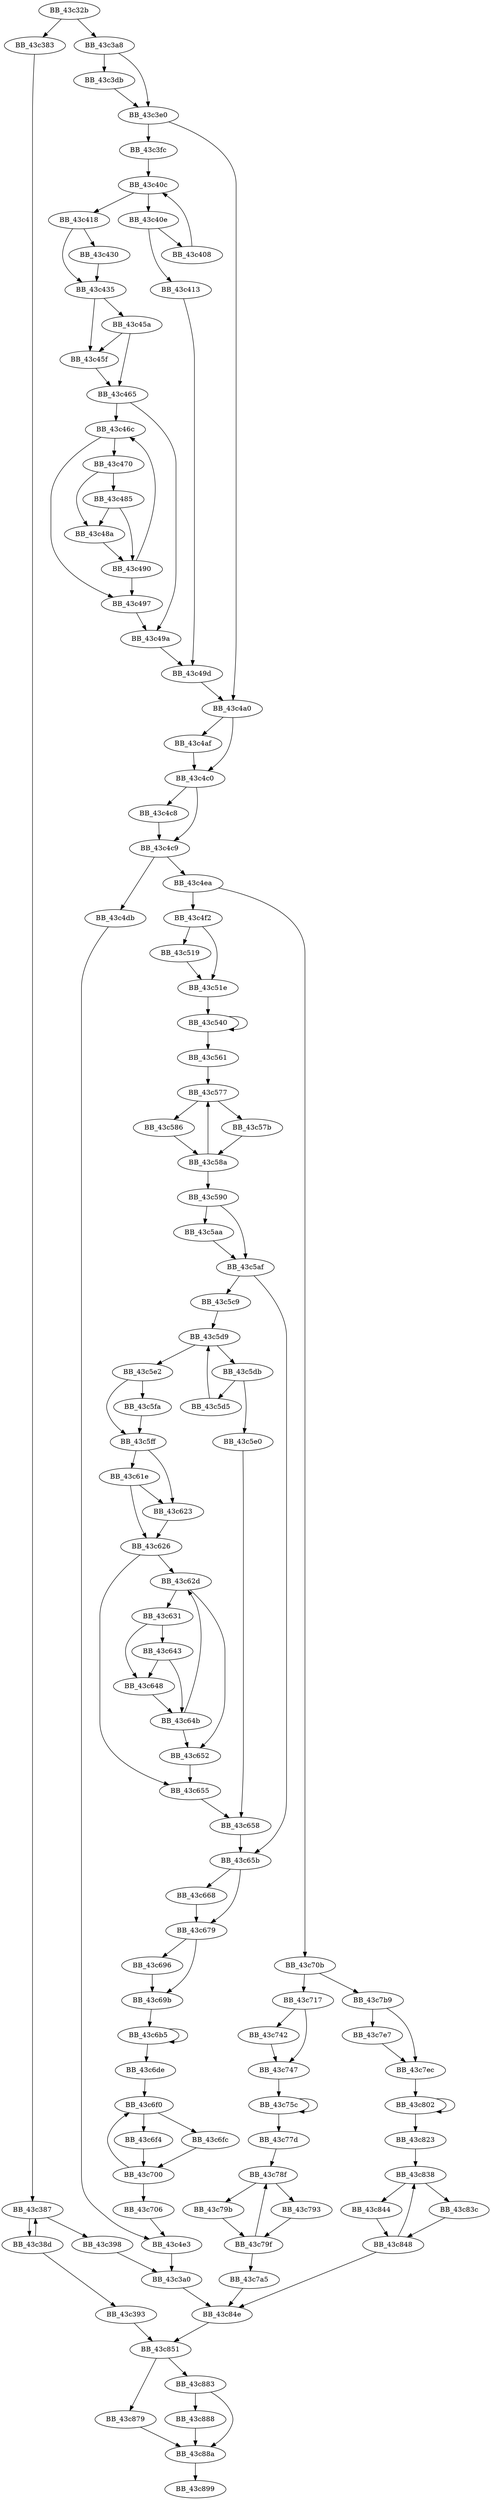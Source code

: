 DiGraph sub_43C32B{
BB_43c32b->BB_43c383
BB_43c32b->BB_43c3a8
BB_43c383->BB_43c387
BB_43c387->BB_43c38d
BB_43c387->BB_43c398
BB_43c38d->BB_43c387
BB_43c38d->BB_43c393
BB_43c393->BB_43c851
BB_43c398->BB_43c3a0
BB_43c3a0->BB_43c84e
BB_43c3a8->BB_43c3db
BB_43c3a8->BB_43c3e0
BB_43c3db->BB_43c3e0
BB_43c3e0->BB_43c3fc
BB_43c3e0->BB_43c4a0
BB_43c3fc->BB_43c40c
BB_43c408->BB_43c40c
BB_43c40c->BB_43c40e
BB_43c40c->BB_43c418
BB_43c40e->BB_43c408
BB_43c40e->BB_43c413
BB_43c413->BB_43c49d
BB_43c418->BB_43c430
BB_43c418->BB_43c435
BB_43c430->BB_43c435
BB_43c435->BB_43c45a
BB_43c435->BB_43c45f
BB_43c45a->BB_43c45f
BB_43c45a->BB_43c465
BB_43c45f->BB_43c465
BB_43c465->BB_43c46c
BB_43c465->BB_43c49a
BB_43c46c->BB_43c470
BB_43c46c->BB_43c497
BB_43c470->BB_43c485
BB_43c470->BB_43c48a
BB_43c485->BB_43c48a
BB_43c485->BB_43c490
BB_43c48a->BB_43c490
BB_43c490->BB_43c46c
BB_43c490->BB_43c497
BB_43c497->BB_43c49a
BB_43c49a->BB_43c49d
BB_43c49d->BB_43c4a0
BB_43c4a0->BB_43c4af
BB_43c4a0->BB_43c4c0
BB_43c4af->BB_43c4c0
BB_43c4c0->BB_43c4c8
BB_43c4c0->BB_43c4c9
BB_43c4c8->BB_43c4c9
BB_43c4c9->BB_43c4db
BB_43c4c9->BB_43c4ea
BB_43c4db->BB_43c4e3
BB_43c4e3->BB_43c3a0
BB_43c4ea->BB_43c4f2
BB_43c4ea->BB_43c70b
BB_43c4f2->BB_43c519
BB_43c4f2->BB_43c51e
BB_43c519->BB_43c51e
BB_43c51e->BB_43c540
BB_43c540->BB_43c540
BB_43c540->BB_43c561
BB_43c561->BB_43c577
BB_43c577->BB_43c57b
BB_43c577->BB_43c586
BB_43c57b->BB_43c58a
BB_43c586->BB_43c58a
BB_43c58a->BB_43c577
BB_43c58a->BB_43c590
BB_43c590->BB_43c5aa
BB_43c590->BB_43c5af
BB_43c5aa->BB_43c5af
BB_43c5af->BB_43c5c9
BB_43c5af->BB_43c65b
BB_43c5c9->BB_43c5d9
BB_43c5d5->BB_43c5d9
BB_43c5d9->BB_43c5db
BB_43c5d9->BB_43c5e2
BB_43c5db->BB_43c5d5
BB_43c5db->BB_43c5e0
BB_43c5e0->BB_43c658
BB_43c5e2->BB_43c5fa
BB_43c5e2->BB_43c5ff
BB_43c5fa->BB_43c5ff
BB_43c5ff->BB_43c61e
BB_43c5ff->BB_43c623
BB_43c61e->BB_43c623
BB_43c61e->BB_43c626
BB_43c623->BB_43c626
BB_43c626->BB_43c62d
BB_43c626->BB_43c655
BB_43c62d->BB_43c631
BB_43c62d->BB_43c652
BB_43c631->BB_43c643
BB_43c631->BB_43c648
BB_43c643->BB_43c648
BB_43c643->BB_43c64b
BB_43c648->BB_43c64b
BB_43c64b->BB_43c62d
BB_43c64b->BB_43c652
BB_43c652->BB_43c655
BB_43c655->BB_43c658
BB_43c658->BB_43c65b
BB_43c65b->BB_43c668
BB_43c65b->BB_43c679
BB_43c668->BB_43c679
BB_43c679->BB_43c696
BB_43c679->BB_43c69b
BB_43c696->BB_43c69b
BB_43c69b->BB_43c6b5
BB_43c6b5->BB_43c6b5
BB_43c6b5->BB_43c6de
BB_43c6de->BB_43c6f0
BB_43c6f0->BB_43c6f4
BB_43c6f0->BB_43c6fc
BB_43c6f4->BB_43c700
BB_43c6fc->BB_43c700
BB_43c700->BB_43c6f0
BB_43c700->BB_43c706
BB_43c706->BB_43c4e3
BB_43c70b->BB_43c717
BB_43c70b->BB_43c7b9
BB_43c717->BB_43c742
BB_43c717->BB_43c747
BB_43c742->BB_43c747
BB_43c747->BB_43c75c
BB_43c75c->BB_43c75c
BB_43c75c->BB_43c77d
BB_43c77d->BB_43c78f
BB_43c78f->BB_43c793
BB_43c78f->BB_43c79b
BB_43c793->BB_43c79f
BB_43c79b->BB_43c79f
BB_43c79f->BB_43c78f
BB_43c79f->BB_43c7a5
BB_43c7a5->BB_43c84e
BB_43c7b9->BB_43c7e7
BB_43c7b9->BB_43c7ec
BB_43c7e7->BB_43c7ec
BB_43c7ec->BB_43c802
BB_43c802->BB_43c802
BB_43c802->BB_43c823
BB_43c823->BB_43c838
BB_43c838->BB_43c83c
BB_43c838->BB_43c844
BB_43c83c->BB_43c848
BB_43c844->BB_43c848
BB_43c848->BB_43c838
BB_43c848->BB_43c84e
BB_43c84e->BB_43c851
BB_43c851->BB_43c879
BB_43c851->BB_43c883
BB_43c879->BB_43c88a
BB_43c883->BB_43c888
BB_43c883->BB_43c88a
BB_43c888->BB_43c88a
BB_43c88a->BB_43c899
}
